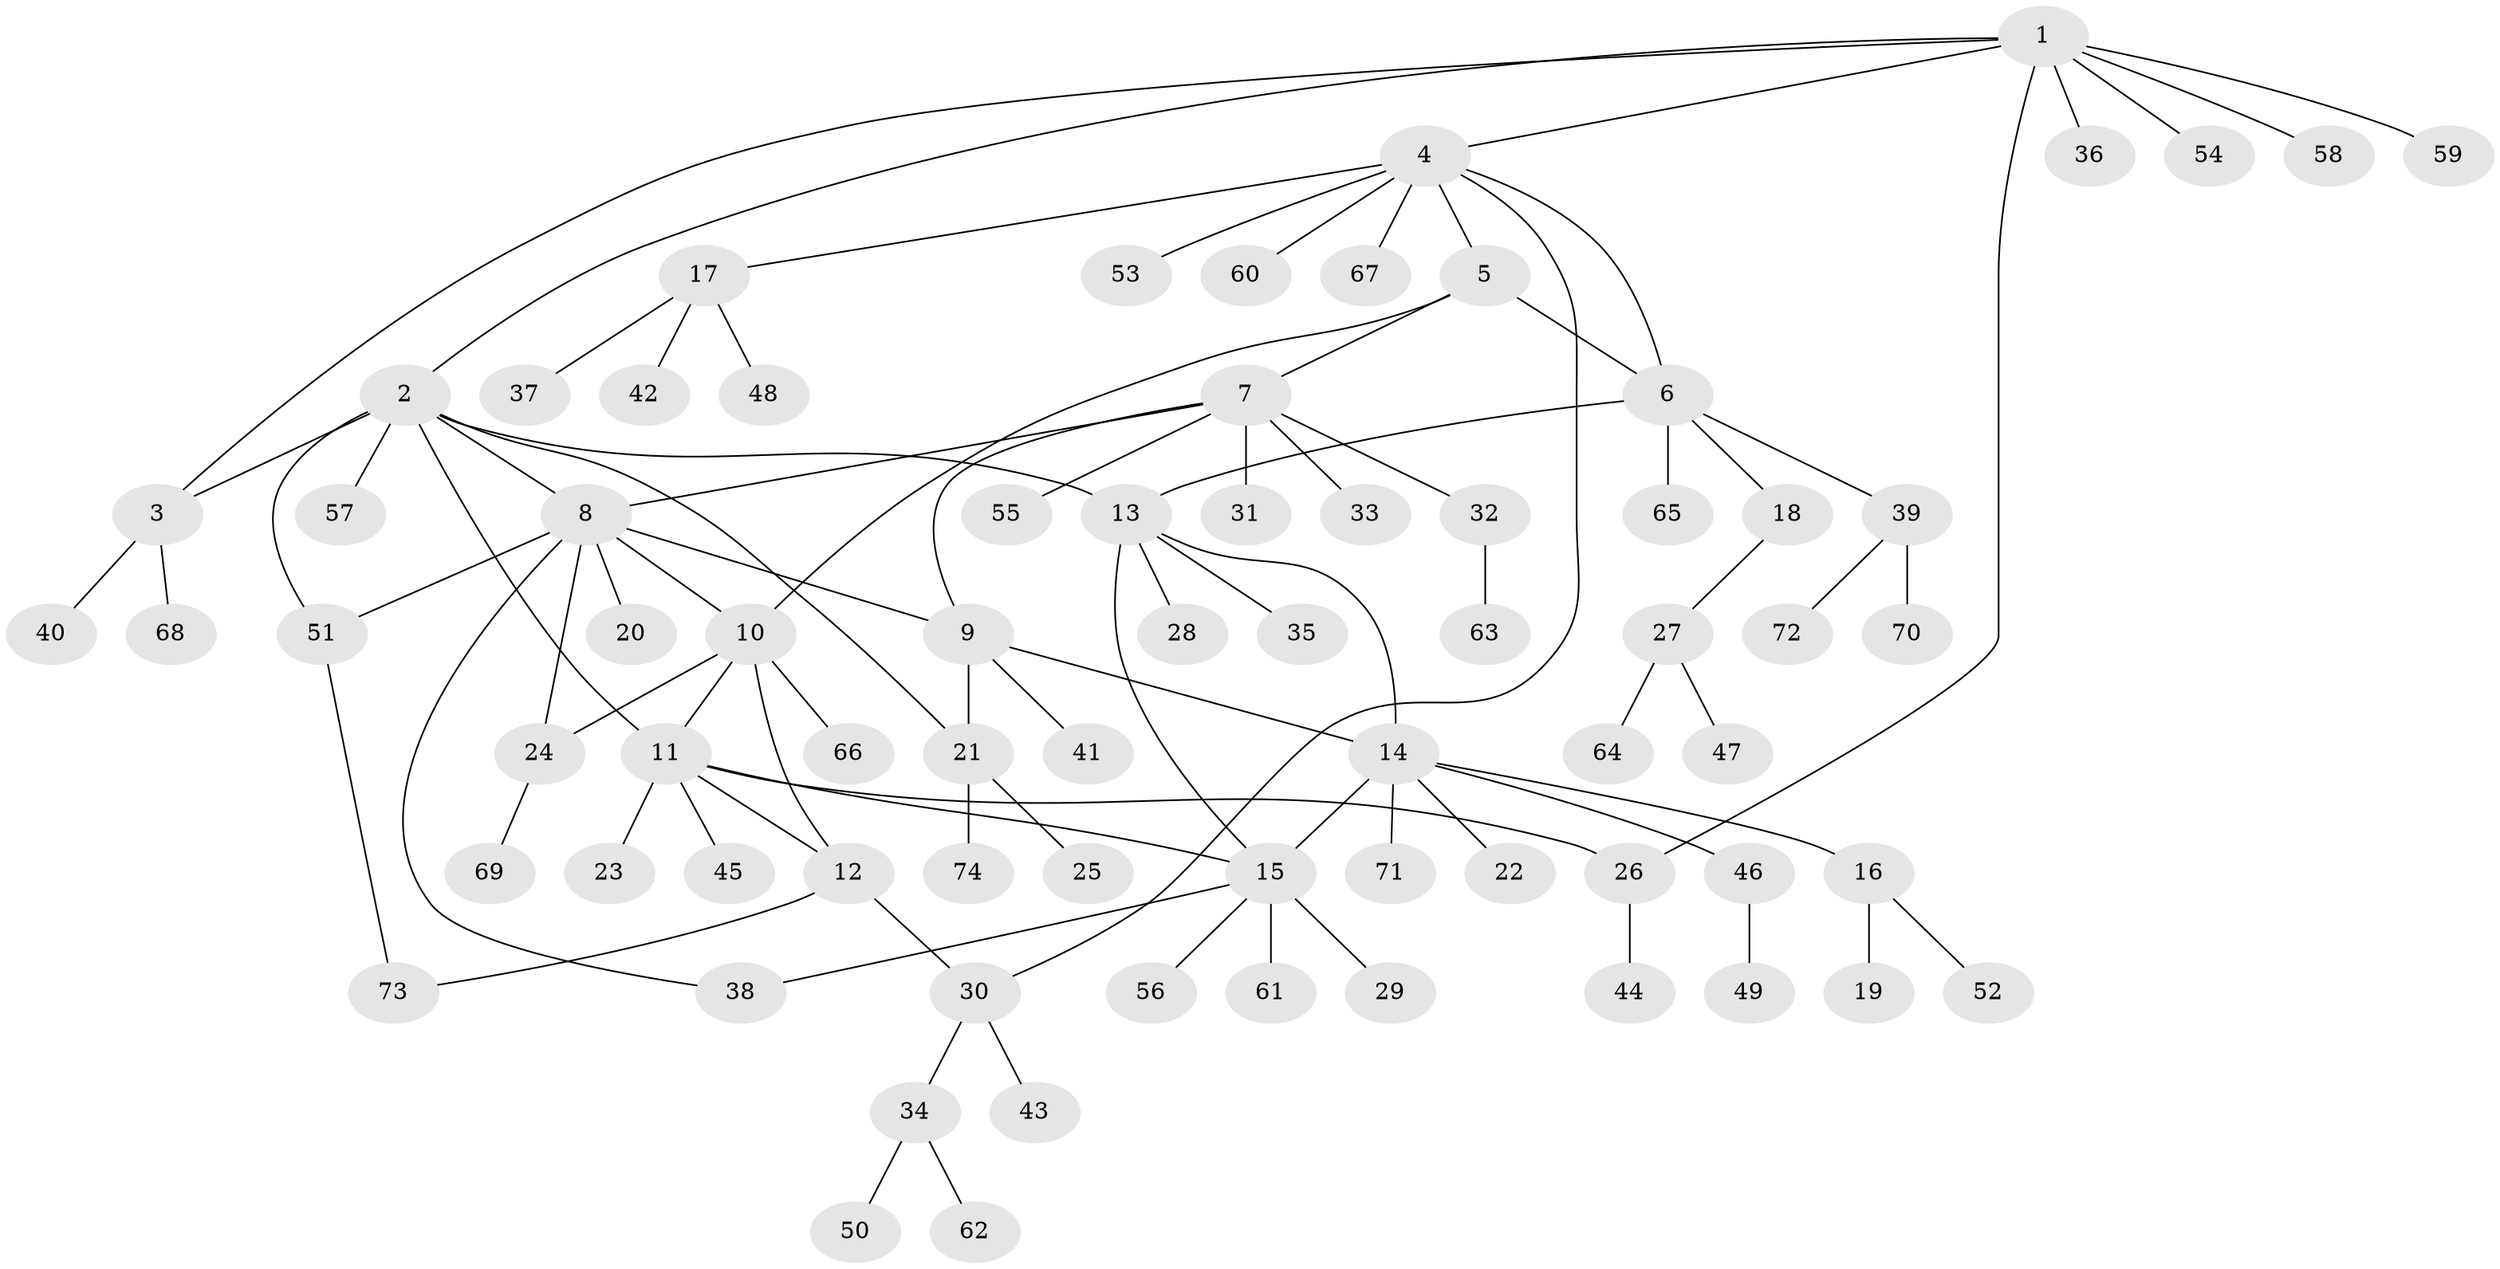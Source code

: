 // Generated by graph-tools (version 1.1) at 2025/37/03/09/25 02:37:46]
// undirected, 74 vertices, 91 edges
graph export_dot {
graph [start="1"]
  node [color=gray90,style=filled];
  1;
  2;
  3;
  4;
  5;
  6;
  7;
  8;
  9;
  10;
  11;
  12;
  13;
  14;
  15;
  16;
  17;
  18;
  19;
  20;
  21;
  22;
  23;
  24;
  25;
  26;
  27;
  28;
  29;
  30;
  31;
  32;
  33;
  34;
  35;
  36;
  37;
  38;
  39;
  40;
  41;
  42;
  43;
  44;
  45;
  46;
  47;
  48;
  49;
  50;
  51;
  52;
  53;
  54;
  55;
  56;
  57;
  58;
  59;
  60;
  61;
  62;
  63;
  64;
  65;
  66;
  67;
  68;
  69;
  70;
  71;
  72;
  73;
  74;
  1 -- 2;
  1 -- 3;
  1 -- 4;
  1 -- 26;
  1 -- 36;
  1 -- 54;
  1 -- 58;
  1 -- 59;
  2 -- 3;
  2 -- 8;
  2 -- 11;
  2 -- 13;
  2 -- 21;
  2 -- 51;
  2 -- 57;
  3 -- 40;
  3 -- 68;
  4 -- 5;
  4 -- 6;
  4 -- 17;
  4 -- 30;
  4 -- 53;
  4 -- 60;
  4 -- 67;
  5 -- 6;
  5 -- 7;
  5 -- 10;
  6 -- 13;
  6 -- 18;
  6 -- 39;
  6 -- 65;
  7 -- 8;
  7 -- 9;
  7 -- 31;
  7 -- 32;
  7 -- 33;
  7 -- 55;
  8 -- 9;
  8 -- 10;
  8 -- 20;
  8 -- 24;
  8 -- 38;
  8 -- 51;
  9 -- 14;
  9 -- 21;
  9 -- 41;
  10 -- 11;
  10 -- 12;
  10 -- 24;
  10 -- 66;
  11 -- 12;
  11 -- 15;
  11 -- 23;
  11 -- 26;
  11 -- 45;
  12 -- 30;
  12 -- 73;
  13 -- 14;
  13 -- 15;
  13 -- 28;
  13 -- 35;
  14 -- 15;
  14 -- 16;
  14 -- 22;
  14 -- 46;
  14 -- 71;
  15 -- 29;
  15 -- 38;
  15 -- 56;
  15 -- 61;
  16 -- 19;
  16 -- 52;
  17 -- 37;
  17 -- 42;
  17 -- 48;
  18 -- 27;
  21 -- 25;
  21 -- 74;
  24 -- 69;
  26 -- 44;
  27 -- 47;
  27 -- 64;
  30 -- 34;
  30 -- 43;
  32 -- 63;
  34 -- 50;
  34 -- 62;
  39 -- 70;
  39 -- 72;
  46 -- 49;
  51 -- 73;
}
